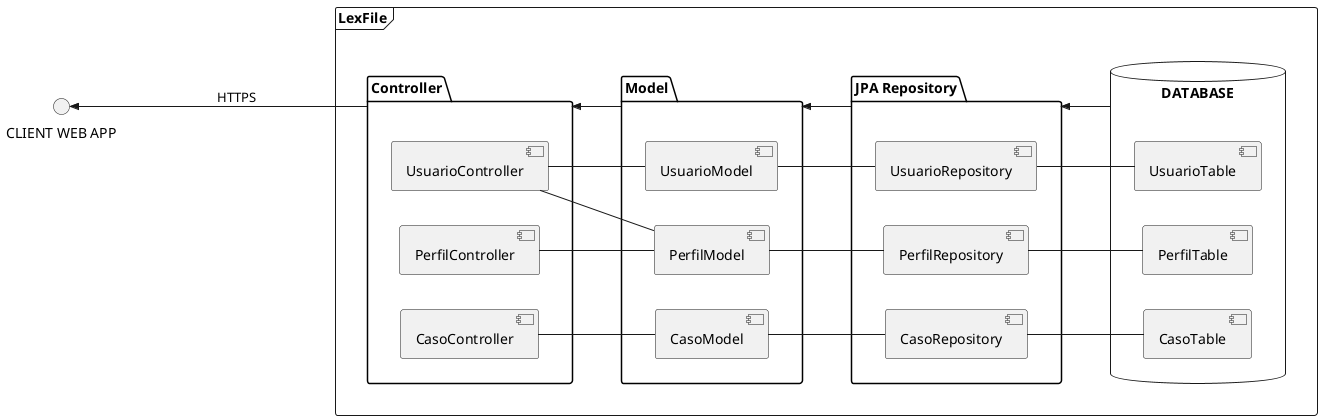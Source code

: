 @startuml
left to right direction
'skinparam linetype ortho

frame "LexFile" {
  package "Controller" {
    [CasoController]
    [PerfilController]
    [UsuarioController]
  }
  package "Model" {
    [CasoModel]
    [PerfilModel]
    [UsuarioModel]
  }
  package "JPA Repository" as Repository {
    [CasoRepository]
    [PerfilRepository]
    [UsuarioRepository]
  }
  database "DATABASE" {
    [CasoTable]
    [PerfilTable]
    [UsuarioTable]
  }
}

CasoController -- CasoModel
PerfilController -- PerfilModel
UsuarioController -- PerfilModel
UsuarioController -- UsuarioModel

CasoModel -- CasoRepository
PerfilModel -- PerfilRepository
UsuarioModel -- UsuarioRepository

CasoRepository -- CasoTable
PerfilRepository -- PerfilTable
UsuarioRepository -- UsuarioTable


Controller --u-->> "CLIENT WEB APP" :HTTPS

Model -->> Controller
Repository -->> Model
DATABASE -->> Repository

@enduml